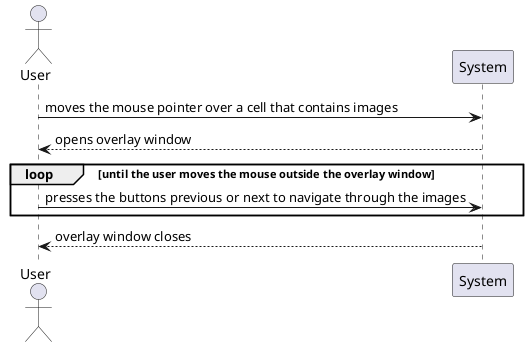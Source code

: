 @startuml
actor User

User->System: moves the mouse pointer over a cell that contains images
System-->User: opens overlay window
loop until the user moves the mouse outside the overlay window
User->System: presses the buttons previous or next to navigate through the images
end
System-->User: overlay window closes
@enduml
